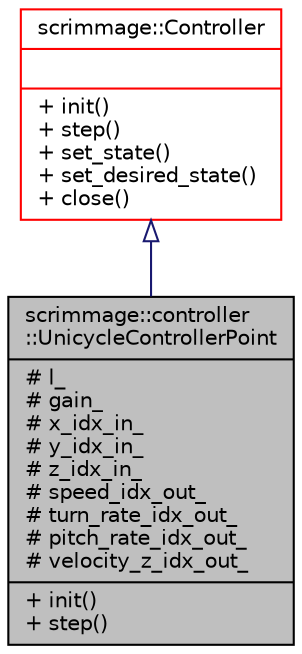 digraph "scrimmage::controller::UnicycleControllerPoint"
{
 // LATEX_PDF_SIZE
  edge [fontname="Helvetica",fontsize="10",labelfontname="Helvetica",labelfontsize="10"];
  node [fontname="Helvetica",fontsize="10",shape=record];
  Node1 [label="{scrimmage::controller\l::UnicycleControllerPoint\n|# l_\l# gain_\l# x_idx_in_\l# y_idx_in_\l# z_idx_in_\l# speed_idx_out_\l# turn_rate_idx_out_\l# pitch_rate_idx_out_\l# velocity_z_idx_out_\l|+ init()\l+ step()\l}",height=0.2,width=0.4,color="black", fillcolor="grey75", style="filled", fontcolor="black",tooltip="implementation of"];
  Node2 -> Node1 [dir="back",color="midnightblue",fontsize="10",style="solid",arrowtail="onormal",fontname="Helvetica"];
  Node2 [label="{scrimmage::Controller\n||+ init()\l+ step()\l+ set_state()\l+ set_desired_state()\l+ close()\l}",height=0.2,width=0.4,color="red", fillcolor="white", style="filled",URL="$classscrimmage_1_1Controller.html",tooltip=" "];
}
